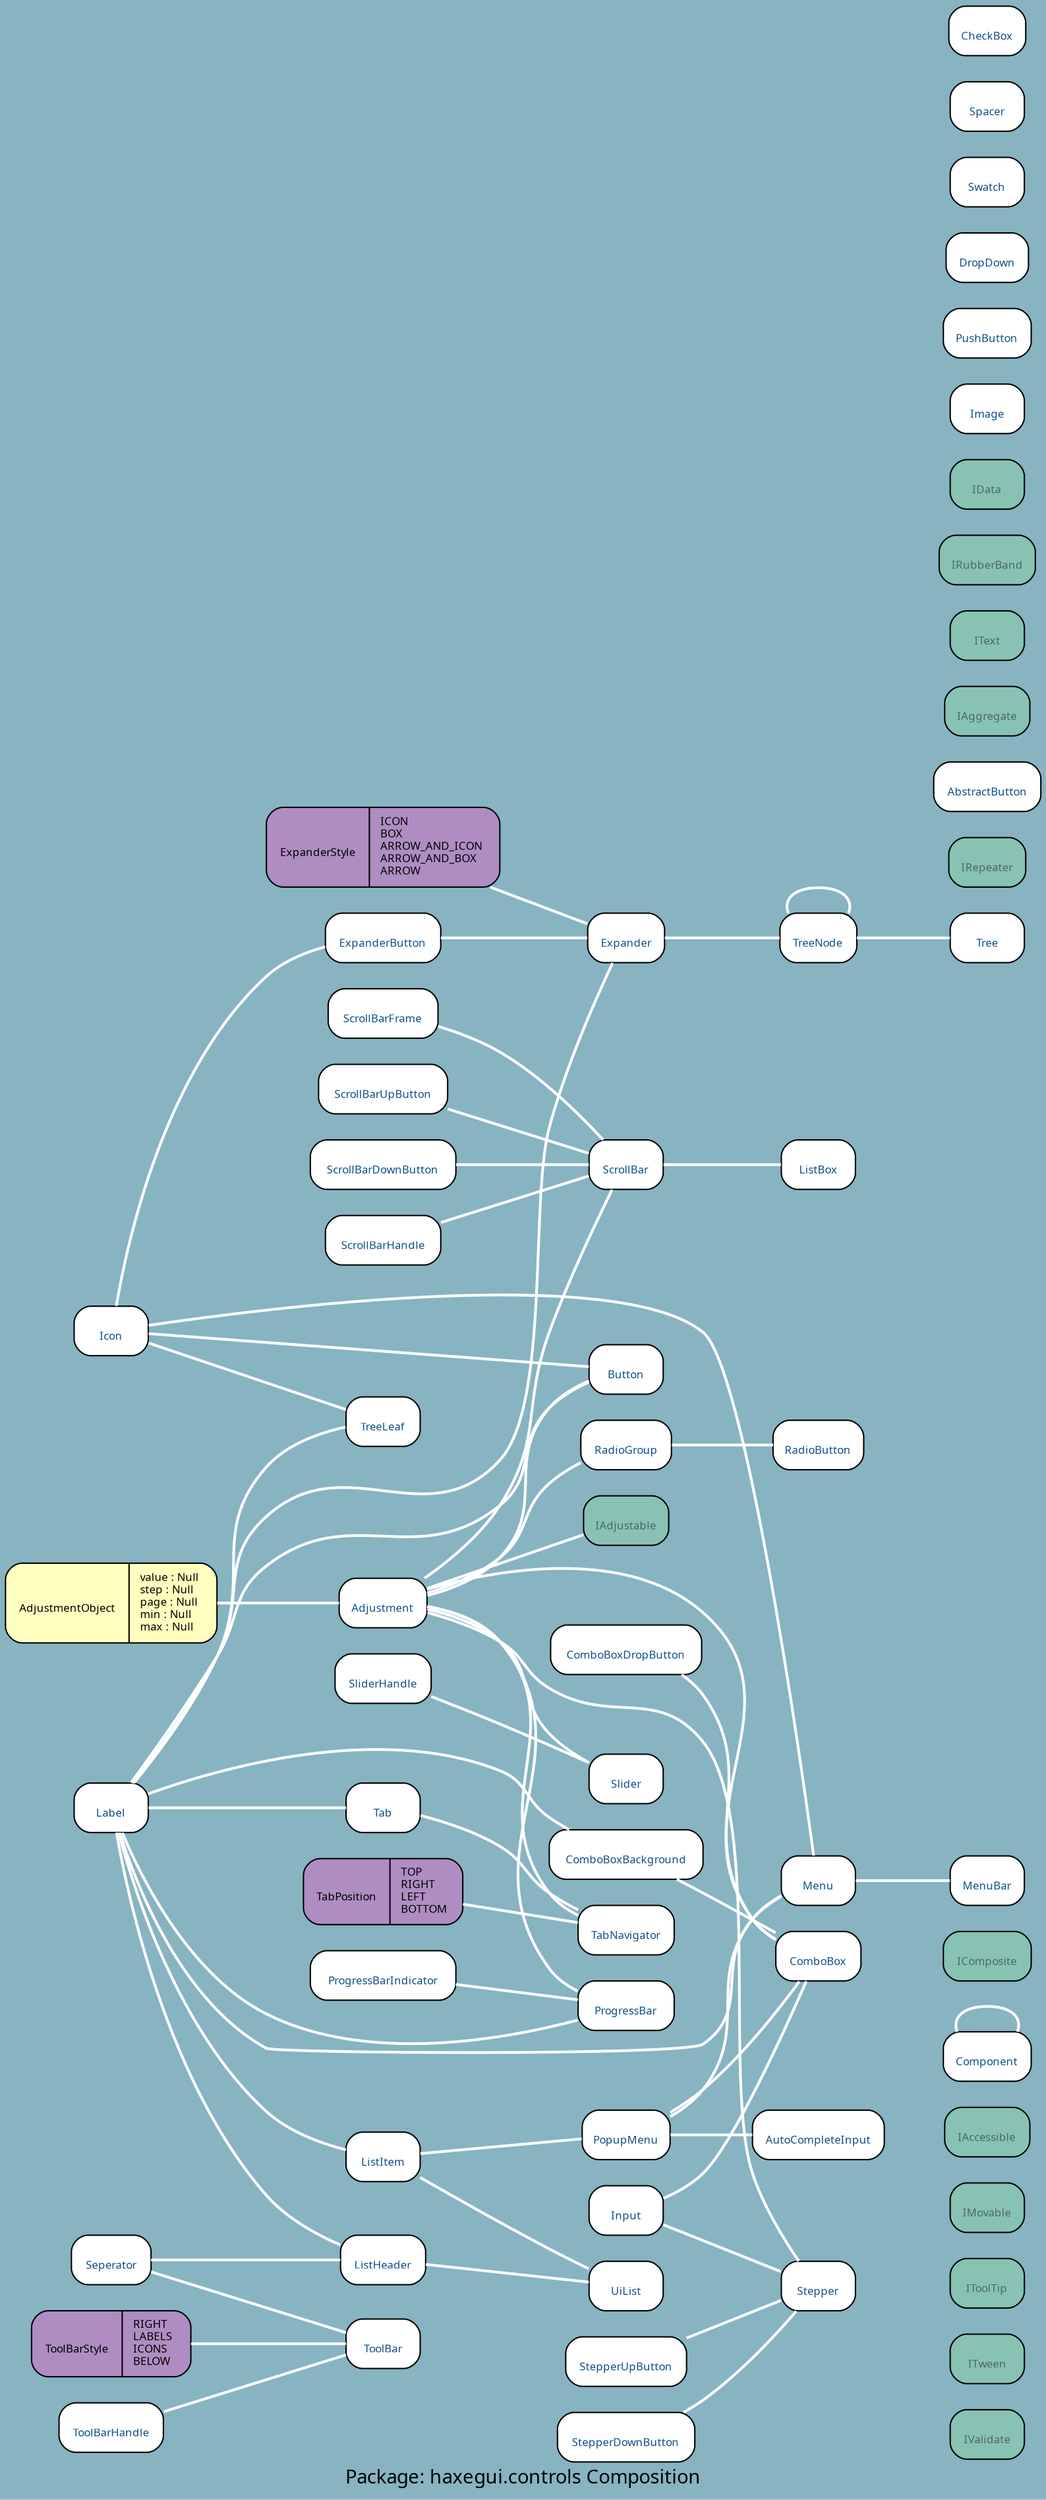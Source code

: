 digraph uml {
	graph [label="Package: haxegui.controls Composition", ratio=compress, rankdir=RL, smoothing=avg_dist, overlap=false, fontname="DejaVu Sans Condenesed", fontsize=14, bgcolor="#88B3C1", fontcolor=black];
	node [label="\N", fontname="DejaVu Sans Condenesed", fontsize=8, shape=record, color=black, fontcolor=black];
	edge [fontname="DejaVu Sans Condenesed", fontsize=8, color=black, fontcolor=black];
	graph [lp="378,12",
		bb="0,0,756,1779"];
	"haxegui.controls.IValidate" [label="{\nIValidate}", fontcolor="#496962", style="rounded,filled", fillcolor="#88c2b3", URL="../types/haxegui/controls/IValidate.html", tooltip="\nIValidate", pos="716,44", rects="689,26,743,62", width="0.75", height="0.50"];
	"haxegui.controls.ITween" [label="{\nITween}", fontcolor="#496962", style="rounded,filled", fillcolor="#88c2b3", URL="../types/haxegui/controls/ITween.html", tooltip="\nITween", pos="716,98", rects="689,80,743,116", width="0.75", height="0.50"];
	"haxegui.controls.IToolTip" [label="{\nIToolTip}", fontcolor="#496962", style="rounded,filled", fillcolor="#88c2b3", URL="../types/haxegui/controls/IToolTip.html", tooltip="\nIToolTip", pos="716,152", rects="689,134,743,170", width="0.75", height="0.50"];
	"haxegui.controls.IMovable" [label="{\nIMovable}", fontcolor="#496962", style="rounded,filled", fillcolor="#88c2b3", URL="../types/haxegui/controls/IMovable.html", tooltip="\nIMovable", pos="716,206", rects="689,188,743,224", width="0.75", height="0.50"];
	"haxegui.controls.IAccessible" [label="{\nIAccessible}", fontcolor="#496962", style="rounded,filled", fillcolor="#88c2b3", URL="../types/haxegui/controls/IAccessible.html", tooltip="\nIAccessible", pos="716,260", rects="685,242,748,278", width="0.86", height="0.50"];
	"haxegui.controls.Component" [label="{\nComponent}", fontcolor="#104E8B", style="rounded,filled", fillcolor=white, URL="../types/haxegui/controls/Component.html", tooltip="\nComponent", pos="716,314", rects="684,296,749,332", width="0.89", height="0.50"];
	"haxegui.controls.IComposite" [label="{\nIComposite}", fontcolor="#496962", style="rounded,filled", fillcolor="#88c2b3", URL="../types/haxegui/controls/IComposite.html", tooltip="\nIComposite", pos="716,386", rects="684,368,748,404", width="0.89", height="0.50"];
	"haxegui.controls.ProgressBarIndicator" [label="{\nProgressBarIndicator}", fontcolor="#104E8B", style="rounded,filled", fillcolor=white, URL="../types/haxegui/controls/ProgressBarIndicator.html", tooltip="\nProgressBarIndicator", pos="275,371", rects="222,353,329,389", width="1.47", height="0.50"];
	"haxegui.controls.IAdjustable" [label="{\nIAdjustable}", fontcolor="#496962", style="rounded,filled", fillcolor="#88c2b3", URL="../types/haxegui/controls/IAdjustable.html", tooltip="\nIAdjustable", pos="452,697", rects="421,679,484,715", width="0.86", height="0.50"];
	"haxegui.controls.Adjustment" [label="{\nAdjustment}", fontcolor="#104E8B", style="rounded,filled", fillcolor=white, URL="../types/haxegui/controls/Adjustment.html", tooltip="\nAdjustment", pos="275,637", rects="243,619,307,655", width="0.89", height="0.50"];
	"haxegui.controls.ProgressBar" [label="{\nProgressBar}", fontcolor="#104E8B", style="rounded,filled", fillcolor=white, URL="../types/haxegui/controls/ProgressBar.html", tooltip="\nProgressBar", pos="452,351", rects="417,333,487,369", width="0.97", height="0.50"];
	"haxegui.controls.Label" [label="{\nLabel}", fontcolor="#104E8B", style="rounded,filled", fillcolor=white, URL="../types/haxegui/controls/Label.html", tooltip="\nLabel", pos="77,491", rects="50,473,104,509", width="0.75", height="0.50"];
	"haxegui.controls.IRepeater" [label="{\nIRepeater}", fontcolor="#496962", style="rounded,filled", fillcolor="#88c2b3", URL="../types/haxegui/controls/IRepeater.html", tooltip="\nIRepeater", pos="716,1167", rects="688,1149,745,1185", width="0.78", height="0.50"];
	"haxegui.controls.AbstractButton" [label="{\nAbstractButton}", fontcolor="#104E8B", style="rounded,filled", fillcolor=white, URL="../types/haxegui/controls/AbstractButton.html", tooltip="\nAbstractButton", pos="716,1221", rects="677,1203,756,1239", width="1.08", height="0.50"];
	"haxegui.controls.IAggregate" [label="{\nIAggregate}", fontcolor="#496962", style="rounded,filled", fillcolor="#88c2b3", URL="../types/haxegui/controls/IAggregate.html", tooltip="\nIAggregate", pos="716,1275", rects="685,1257,747,1293", width="0.86", height="0.50"];
	"haxegui.controls.SliderHandle" [label="{\nSliderHandle}", fontcolor="#104E8B", style="rounded,filled", fillcolor=white, URL="../types/haxegui/controls/SliderHandle.html", tooltip="\nSliderHandle", pos="275,583", rects="240,565,310,601", width="0.97", height="0.50"];
	"haxegui.controls.Slider" [label="{\nSlider}", fontcolor="#104E8B", style="rounded,filled", fillcolor=white, URL="../types/haxegui/controls/Slider.html", tooltip="\nSlider", pos="452,513", rects="425,495,479,531", width="0.75", height="0.50"];
	"haxegui.controls.IText" [label="{\nIText}", fontcolor="#496962", style="rounded,filled", fillcolor="#88c2b3", URL="../types/haxegui/controls/IText.html", tooltip="\nIText", pos="716,1329", rects="689,1311,743,1347", width="0.75", height="0.50"];
	"haxegui.controls.IRubberBand" [label="{\nIRubberBand}", fontcolor="#496962", style="rounded,filled", fillcolor="#88c2b3", URL="../types/haxegui/controls/IRubberBand.html", tooltip="\nIRubberBand", pos="716,1383", rects="681,1365,751,1401", width="0.97", height="0.50"];
	"haxegui.controls.ToolBarStyle" [label="{\nToolBarStyle|RIGHT\lLABELS\lICONS\lBELOW\l}", style="rounded,filled", fillcolor="#af8dc3", pos="77,109", rects="19,85,88,133 88,85,136,133", width="1.61", height="0.67"];
	"haxegui.controls.ToolBarHandle" [label="{\nToolBarHandle}", fontcolor="#104E8B", style="rounded,filled", fillcolor=white, URL="../types/haxegui/controls/ToolBarHandle.html", tooltip="\nToolBarHandle", pos="77,49", rects="39,31,116,67", width="1.06", height="0.50"];
	"haxegui.controls.ToolBar" [label="{\nToolBar}", fontcolor="#104E8B", style="rounded,filled", fillcolor=white, URL="../types/haxegui/controls/ToolBar.html", tooltip="\nToolBar", pos="275,109", rects="248,91,302,127", width="0.75", height="0.50"];
	"haxegui.controls.Seperator" [label="{\nSeperator}", fontcolor="#104E8B", style="rounded,filled", fillcolor=white, URL="../types/haxegui/controls/Seperator.html", tooltip="\nSeperator", pos="77,169", rects="48,151,107,187", width="0.81", height="0.50"];
	"haxegui.controls.Input" [label="{\nInput}", fontcolor="#104E8B", style="rounded,filled", fillcolor=white, URL="../types/haxegui/controls/Input.html", tooltip="\nInput", pos="452,205", rects="425,187,479,223", width="0.75", height="0.50"];
	"haxegui.controls.AutoCompleteInput" [label="{\nAutoCompleteInput}", fontcolor="#104E8B", style="rounded,filled", fillcolor=white, URL="../types/haxegui/controls/AutoCompleteInput.html", tooltip="\nAutoCompleteInput", pos="592,259", rects="544,241,640,277", width="1.33", height="0.50"];
	"haxegui.controls.PopupMenu" [label="{\nPopupMenu}", fontcolor="#104E8B", style="rounded,filled", fillcolor=white, URL="../types/haxegui/controls/PopupMenu.html", tooltip="\nPopupMenu", pos="452,259", rects="420,241,485,277", width="0.89", height="0.50"];
	"haxegui.controls.RadioGroup" [label="{\nRadioGroup}", fontcolor="#104E8B", style="rounded,filled", fillcolor=white, URL="../types/haxegui/controls/RadioGroup.html", tooltip="\nRadioGroup", pos="452,751", rects="419,733,485,769", width="0.92", height="0.50"];
	"haxegui.controls.Button" [label="{\nButton}", fontcolor="#104E8B", style="rounded,filled", fillcolor=white, URL="../types/haxegui/controls/Button.html", tooltip="\nButton", pos="452,805", rects="425,787,479,823", width="0.75", height="0.50"];
	"haxegui.controls.Icon" [label="{\nIcon}", fontcolor="#104E8B", style="rounded,filled", fillcolor=white, URL="../types/haxegui/controls/Icon.html", tooltip="\nIcon", pos="77,832", rects="50,814,104,850", width="0.75", height="0.50"];
	"haxegui.controls.RadioButton" [label="{\nRadioButton}", fontcolor="#104E8B", style="rounded,filled", fillcolor=white, URL="../types/haxegui/controls/RadioButton.html", tooltip="\nRadioButton", pos="592,751", rects="559,733,626,769", width="0.92", height="0.50"];
	"haxegui.controls.AdjustmentObject" [label="{\nAdjustmentObject|value : Null\lstep : Null\lpage : Null\lmin : Null\lmax : Null\l}", style="rounded,filled", fillcolor="#ffffbf", pos="77,637", rects="0,608,91,666 91,608,154,666", width="2.14", height="0.81"];
	"haxegui.controls.ScrollBarUpButton" [label="{\nScrollBarUpButton}", fontcolor="#104E8B", style="rounded,filled", fillcolor=white, URL="../types/haxegui/controls/ScrollBarUpButton.html", tooltip="\nScrollBarUpButton", pos="275,1005", rects="228,987,322,1023", width="1.31", height="0.50"];
	"haxegui.controls.ScrollBarDownButton" [label="{\nScrollBarDownButton}", fontcolor="#104E8B", style="rounded,filled", fillcolor=white, URL="../types/haxegui/controls/ScrollBarDownButton.html", tooltip="\nScrollBarDownButton", pos="275,951", rects="222,933,328,969", width="1.47", height="0.50"];
	"haxegui.controls.ScrollBarHandle" [label="{\nScrollBarHandle}", fontcolor="#104E8B", style="rounded,filled", fillcolor=white, URL="../types/haxegui/controls/ScrollBarHandle.html", tooltip="\nScrollBarHandle", pos="275,897", rects="233,879,317,915", width="1.17", height="0.50"];
	"haxegui.controls.ScrollBarFrame" [label="{\nScrollBarFrame}", fontcolor="#104E8B", style="rounded,filled", fillcolor=white, URL="../types/haxegui/controls/ScrollBarFrame.html", tooltip="\nScrollBarFrame", pos="275,1059", rects="235,1041,316,1077", width="1.11", height="0.50"];
	"haxegui.controls.ScrollBar" [label="{\nScrollBar}", fontcolor="#104E8B", style="rounded,filled", fillcolor=white, URL="../types/haxegui/controls/ScrollBar.html", tooltip="\nScrollBar", pos="452,951", rects="425,933,480,969", width="0.75", height="0.50"];
	"haxegui.controls.Tab" [label="{\nTab}", fontcolor="#104E8B", style="rounded,filled", fillcolor=white, URL="../types/haxegui/controls/Tab.html", tooltip="\nTab", pos="275,491", rects="248,473,302,509", width="0.75", height="0.50"];
	"haxegui.controls.TabPosition" [label="{\nTabPosition|TOP\lRIGHT\lLEFT\lBOTTOM\l}", style="rounded,filled", fillcolor="#af8dc3", pos="275,431", rects="217,407,281,455 281,407,334,455", width="1.61", height="0.67"];
	"haxegui.controls.TabNavigator" [label="{\nTabNavigator}", fontcolor="#104E8B", style="rounded,filled", fillcolor=white, URL="../types/haxegui/controls/TabNavigator.html", tooltip="\nTabNavigator", pos="452,405", rects="417,387,488,423", width="0.97", height="0.50"];
	"haxegui.controls.ExpanderStyle" [label="{\nExpanderStyle|ICON\lBOX\lARROW_AND_ICON\lARROW_AND_BOX\lARROW\l}", style="rounded,filled", fillcolor="#af8dc3", pos="275,1178", rects="190,1149,267,1207 267,1149,360,1207", width="2.36", height="0.81"];
	"haxegui.controls.ExpanderButton" [label="{\nExpanderButton}", fontcolor="#104E8B", style="rounded,filled", fillcolor=white, URL="../types/haxegui/controls/ExpanderButton.html", tooltip="\nExpanderButton", pos="275,1113", rects="233,1095,317,1131", width="1.17", height="0.50"];
	"haxegui.controls.Expander" [label="{\nExpander}", fontcolor="#104E8B", style="rounded,filled", fillcolor=white, URL="../types/haxegui/controls/Expander.html", tooltip="\nExpander", pos="452,1113", rects="424,1095,480,1131", width="0.78", height="0.50"];
	"haxegui.controls.ListHeader" [label="{\nListHeader}", fontcolor="#104E8B", style="rounded,filled", fillcolor=white, URL="../types/haxegui/controls/ListHeader.html", tooltip="\nListHeader", pos="275,169", rects="244,151,306,187", width="0.86", height="0.50"];
	"haxegui.controls.ListItem" [label="{\nListItem}", fontcolor="#104E8B", style="rounded,filled", fillcolor=white, URL="../types/haxegui/controls/ListItem.html", tooltip="\nListItem", pos="275,241", rects="248,223,302,259", width="0.75", height="0.50"];
	"haxegui.controls.IData" [label="{\nIData}", fontcolor="#496962", style="rounded,filled", fillcolor="#88c2b3", URL="../types/haxegui/controls/IData.html", tooltip="\nIData", pos="716,1437", rects="689,1419,743,1455", width="0.75", height="0.50"];
	"haxegui.controls.UiList" [label="{\nUiList}", fontcolor="#104E8B", style="rounded,filled", fillcolor=white, URL="../types/haxegui/controls/UiList.html", tooltip="\nUiList", pos="452,151", rects="425,133,479,169", width="0.75", height="0.50"];
	"haxegui.controls.ListBox" [label="{\nListBox}", fontcolor="#104E8B", style="rounded,filled", fillcolor=white, URL="../types/haxegui/controls/ListBox.html", tooltip="\nListBox", pos="592,951", rects="565,933,619,969", width="0.75", height="0.50"];
	"haxegui.controls.Image" [label="{\nImage}", fontcolor="#104E8B", style="rounded,filled", fillcolor=white, URL="../types/haxegui/controls/Image.html", tooltip="\nImage", pos="716,1491", rects="689,1473,743,1509", width="0.75", height="0.50"];
	"haxegui.controls.PushButton" [label="{\nPushButton}", fontcolor="#104E8B", style="rounded,filled", fillcolor=white, URL="../types/haxegui/controls/PushButton.html", tooltip="\nPushButton", pos="716,1545", rects="684,1527,749,1563", width="0.89", height="0.50"];
	"haxegui.controls.ComboBoxDropButton" [label="{\nComboBoxDropButton}", fontcolor="#104E8B", style="rounded,filled", fillcolor=white, URL="../types/haxegui/controls/ComboBoxDropButton.html", tooltip="\nComboBoxDropButton", pos="452,605", rects="397,587,507,623", width="1.53", height="0.50"];
	"haxegui.controls.ComboBoxBackground" [label="{\nComboBoxBackground}", fontcolor="#104E8B", style="rounded,filled", fillcolor=white, URL="../types/haxegui/controls/ComboBoxBackground.html", tooltip="\nComboBoxBackground", pos="452,459", rects="396,441,508,477", width="1.56", height="0.50"];
	"haxegui.controls.ComboBox" [label="{\nComboBox}", fontcolor="#104E8B", style="rounded,filled", fillcolor=white, URL="../types/haxegui/controls/ComboBox.html", tooltip="\nComboBox", pos="592,386", rects="561,368,623,404", width="0.86", height="0.50"];
	"haxegui.controls.DropDown" [label="{\nDropDown}", fontcolor="#104E8B", style="rounded,filled", fillcolor=white, URL="../types/haxegui/controls/DropDown.html", tooltip="\nDropDown", pos="716,1599", rects="686,1581,746,1617", width="0.83", height="0.50"];
	"haxegui.controls.StepperUpButton" [label="{\nStepperUpButton}", fontcolor="#104E8B", style="rounded,filled", fillcolor=white, URL="../types/haxegui/controls/StepperUpButton.html", tooltip="\nStepperUpButton", pos="452,97", rects="408,79,497,115", width="1.22", height="0.50"];
	"haxegui.controls.StepperDownButton" [label="{\nStepperDownButton}", fontcolor="#104E8B", style="rounded,filled", fillcolor=white, URL="../types/haxegui/controls/StepperDownButton.html", tooltip="\nStepperDownButton", pos="452,43", rects="402,25,503,61", width="1.39", height="0.50"];
	"haxegui.controls.Stepper" [label="{\nStepper}", fontcolor="#104E8B", style="rounded,filled", fillcolor=white, URL="../types/haxegui/controls/Stepper.html", tooltip="\nStepper", pos="592,151", rects="565,133,619,169", width="0.75", height="0.50"];
	"haxegui.controls.Swatch" [label="{\nSwatch}", fontcolor="#104E8B", style="rounded,filled", fillcolor=white, URL="../types/haxegui/controls/Swatch.html", tooltip="\nSwatch", pos="716,1653", rects="689,1635,743,1671", width="0.75", height="0.50"];
	"haxegui.controls.TreeLeaf" [label="{\nTreeLeaf}", fontcolor="#104E8B", style="rounded,filled", fillcolor=white, URL="../types/haxegui/controls/TreeLeaf.html", tooltip="\nTreeLeaf", pos="275,767", rects="248,749,302,785", width="0.75", height="0.50"];
	"haxegui.controls.TreeNode" [label="{\nTreeNode}", fontcolor="#104E8B", style="rounded,filled", fillcolor=white, URL="../types/haxegui/controls/TreeNode.html", tooltip="\nTreeNode", pos="592,1113", rects="564,1095,620,1131", width="0.78", height="0.50"];
	"haxegui.controls.Tree" [label="{\nTree}", fontcolor="#104E8B", style="rounded,filled", fillcolor=white, URL="../types/haxegui/controls/Tree.html", tooltip="\nTree", pos="716,1113", rects="689,1095,743,1131", width="0.75", height="0.50"];
	"haxegui.controls.Spacer" [label="{\nSpacer}", fontcolor="#104E8B", style="rounded,filled", fillcolor=white, URL="../types/haxegui/controls/Spacer.html", tooltip="\nSpacer", pos="716,1707", rects="689,1689,743,1725", width="0.75", height="0.50"];
	"haxegui.controls.Menu" [label="{\nMenu}", fontcolor="#104E8B", style="rounded,filled", fillcolor=white, URL="../types/haxegui/controls/Menu.html", tooltip="\nMenu", pos="592,440", rects="565,422,619,458", width="0.75", height="0.50"];
	"haxegui.controls.MenuBar" [label="{\nMenuBar}", fontcolor="#104E8B", style="rounded,filled", fillcolor=white, URL="../types/haxegui/controls/MenuBar.html", tooltip="\nMenuBar", pos="716,440", rects="689,422,743,458", width="0.75", height="0.50"];
	"haxegui.controls.CheckBox" [label="{\nCheckBox}", fontcolor="#104E8B", style="rounded,filled", fillcolor=white, URL="../types/haxegui/controls/CheckBox.html", tooltip="\nCheckBox", pos="716,1761", rects="688,1743,745,1779", width="0.78", height="0.50"];
	"haxegui.controls.Component" -> "haxegui.controls.Component" [color=white, style=bold, arrowhead=none, arrowtail=diamond, arrowsize=1, pos="s,738,332 736,344 732,348 726,350 716,350 698,350 690,342 694,332"];
	"haxegui.controls.IAdjustable" -> "haxegui.controls.Adjustment" [color=white, style=bold, arrowhead=none, arrowtail=diamond, arrowsize=1, pos="s,421,686 409,682 378,671 335,658 307,648"];
	"haxegui.controls.ProgressBar" -> "haxegui.controls.ProgressBarIndicator" [color=white, style=bold, arrowhead=none, arrowtail=diamond, arrowsize=1, pos="s,417,355 405,356 382,359 354,362 329,365"];
	"haxegui.controls.ProgressBar" -> "haxegui.controls.Label" [color=white, style=bold, arrowhead=none, arrowtail=diamond, arrowsize=1, pos="s,417,340 405,337 350,324 259,311 190,344 135,372 99,440 84,473"];
	"haxegui.controls.ProgressBar" -> "haxegui.controls.Adjustment" [color=white, style=bold, arrowhead=none, arrowtail=diamond, arrowsize=1, pos="s,417,362 406,368 402,371 399,374 396,378 333,462 427,531 360,610 347,625 325,632 307,635"];
	"haxegui.controls.Slider" -> "haxegui.controls.SliderHandle" [color=white, style=bold, arrowhead=none, arrowtail=diamond, arrowsize=1, pos="s,425,525 413,529 397,536 378,544 360,551 344,557 325,564 310,570"];
	"haxegui.controls.Slider" -> "haxegui.controls.Adjustment" [color=white, style=bold, arrowhead=none, arrowtail=diamond, arrowsize=1, pos="s,425,525 414,531 408,535 401,540 396,545 372,568 385,589 360,610 345,622 324,629 307,633"];
	"haxegui.controls.ToolBar" -> "haxegui.controls.ToolBarHandle" [color=white, style=bold, arrowhead=none, arrowtail=diamond, arrowsize=1, pos="s,248,101 236,97 202,86 151,71 116,61"];
	"haxegui.controls.ToolBar" -> "haxegui.controls.Seperator" [color=white, style=bold, arrowhead=none, arrowtail=diamond, arrowsize=1, pos="s,248,117 236,121 198,133 141,149 107,160"];
	"haxegui.controls.ToolBar" -> "haxegui.controls.ToolBarStyle" [color=white, style=bold, arrowhead=none, arrowtail=diamond, arrowsize=1, pos="s,248,109 236,109 208,109 169,109 136,109"];
	"haxegui.controls.AutoCompleteInput" -> "haxegui.controls.PopupMenu" [color=white, style=bold, arrowhead=none, arrowtail=diamond, arrowsize=1, pos="s,544,259 532,259 516,259 499,259 485,259"];
	"haxegui.controls.RadioGroup" -> "haxegui.controls.Adjustment" [color=white, style=bold, arrowhead=none, arrowtail=diamond, arrowsize=1, pos="s,419,739 408,733 404,730 399,727 396,724 374,704 382,687 360,669 345,656 324,649 307,644"];
	"haxegui.controls.Button" -> "haxegui.controls.Label" [color=white, style=bold, arrowhead=none, arrowtail=diamond, arrowsize=1, pos="s,425,796 414,791 407,787 401,783 396,778 370,753 387,729 360,707 299,658 251,711 190,664 163,643 171,626 154,599 133,567 106,53\
0 91,509"];
	"haxegui.controls.Button" -> "haxegui.controls.Icon" [color=white, style=bold, arrowhead=none, arrowtail=diamond, arrowsize=1, pos="s,425,807 413,808 336,813 169,825 104,830"];
	"haxegui.controls.Button" -> "haxegui.controls.Adjustment" [color=white, style=bold, arrowhead=none, arrowtail=diamond, arrowsize=1, pos="s,425,797 414,791 407,787 401,783 396,778 362,739 395,705 360,669 346,654 325,646 307,642"];
	"haxegui.controls.RadioButton" -> "haxegui.controls.RadioGroup" [color=white, style=bold, arrowhead=none, arrowtail=diamond, arrowsize=1, pos="s,559,751 547,751 527,751 503,751 485,751"];
	"haxegui.controls.Adjustment" -> "haxegui.controls.AdjustmentObject" [color=white, style=bold, arrowhead=none, arrowtail=diamond, arrowsize=1, pos="s,243,637 231,637 208,637 180,637 154,637"];
	"haxegui.controls.ScrollBar" -> "haxegui.controls.ScrollBarFrame" [color=white, style=bold, arrowhead=none, arrowtail=diamond, arrowsize=1, pos="s,436,969 427,978 410,995 386,1018 360,1032 346,1039 331,1045 316,1049"];
	"haxegui.controls.ScrollBar" -> "haxegui.controls.ScrollBarHandle" [color=white, style=bold, arrowhead=none, arrowtail=diamond, arrowsize=1, pos="s,425,943 413,939 385,931 346,919 317,910"];
	"haxegui.controls.ScrollBar" -> "haxegui.controls.ScrollBarUpButton" [color=white, style=bold, arrowhead=none, arrowtail=diamond, arrowsize=1, pos="s,425,959 413,962 387,970 351,981 322,990"];
	"haxegui.controls.ScrollBar" -> "haxegui.controls.ScrollBarDownButton" [color=white, style=bold, arrowhead=none, arrowtail=diamond, arrowsize=1, pos="s,425,951 413,951 388,951 355,951 328,951"];
	"haxegui.controls.ScrollBar" -> "haxegui.controls.Adjustment" [color=white, style=bold, arrowhead=none, arrowtail=diamond, arrowsize=1, pos="s,442,933 436,922 424,898 407,863 396,832 375,777 391,755 360,707 346,686 324,668 305,655"];
	"haxegui.controls.Tab" -> "haxegui.controls.Label" [color=white, style=bold, arrowhead=none, arrowtail=diamond, arrowsize=1, pos="s,248,491 236,491 197,491 138,491 104,491"];
	"haxegui.controls.TabNavigator" -> "haxegui.controls.TabPosition" [color=white, style=bold, arrowhead=none, arrowtail=diamond, arrowsize=1, pos="s,417,410 405,412 383,415 358,419 334,422"];
	"haxegui.controls.TabNavigator" -> "haxegui.controls.Tab" [color=white, style=bold, arrowhead=none, arrowtail=diamond, arrowsize=1, pos="s,417,420 406,426 403,428 399,430 396,432 378,444 378,454 360,464 342,474 319,481 302,486"];
	"haxegui.controls.TabNavigator" -> "haxegui.controls.Adjustment" [color=white, style=bold, arrowhead=none, arrowtail=diamond, arrowsize=1, pos="s,417,416 406,422 402,425 399,428 396,432 346,496 413,550 360,610 347,625 325,631 307,634"];
	"haxegui.controls.ExpanderButton" -> "haxegui.controls.Icon" [color=white, style=bold, arrowhead=none, arrowtail=diamond, arrowsize=1, pos="s,233,1107 221,1103 210,1099 199,1093 190,1086 116,1020 88,897 80,850"];
	"haxegui.controls.Expander" -> "haxegui.controls.ExpanderStyle" [color=white, style=bold, arrowhead=none, arrowtail=diamond, arrowsize=1, pos="s,424,1123 413,1127 395,1134 374,1142 354,1149"];
	"haxegui.controls.Expander" -> "haxegui.controls.ExpanderButton" [color=white, style=bold, arrowhead=none, arrowtail=diamond, arrowsize=1, pos="s,424,1113 412,1113 383,1113 346,1113 317,1113"];
	"haxegui.controls.Expander" -> "haxegui.controls.Label" [color=white, style=bold, arrowhead=none, arrowtail=diamond, arrowsize=1, pos="s,443,1095 438,1084 424,1057 406,1015 396,978 367,874 432,818 360,740 307,682 247,750 190,699 154,667 175,640 154,599 136,565 10\
9,530 92,509"];
	"haxegui.controls.ListHeader" -> "haxegui.controls.Label" [color=white, style=bold, arrowhead=none, arrowtail=diamond, arrowsize=1, pos="s,244,180 233,185 217,192 201,201 190,214 117,294 88,425 80,473"];
	"haxegui.controls.ListHeader" -> "haxegui.controls.Seperator" [color=white, style=bold, arrowhead=none, arrowtail=diamond, arrowsize=1, pos="s,244,169 232,169 194,169 140,169 107,169"];
	"haxegui.controls.ListItem" -> "haxegui.controls.Label" [color=white, style=bold, arrowhead=none, arrowtail=diamond, arrowsize=1, pos="s,248,246 236,249 221,254 203,262 190,273 126,330 93,432 82,473"];
	"haxegui.controls.UiList" -> "haxegui.controls.ListHeader" [color=white, style=bold, arrowhead=none, arrowtail=diamond, arrowsize=1, pos="s,425,154 413,155 381,158 336,163 306,166"];
	"haxegui.controls.UiList" -> "haxegui.controls.ListItem" [color=white, style=bold, arrowhead=none, arrowtail=diamond, arrowsize=1, pos="s,425,164 414,169 408,172 401,175 396,178 363,195 326,214 302,227"];
	"haxegui.controls.ListBox" -> "haxegui.controls.ScrollBar" [color=white, style=bold, arrowhead=none, arrowtail=diamond, arrowsize=1, pos="s,565,951 553,951 530,951 501,951 480,951"];
	"haxegui.controls.ComboBoxBackground" -> "haxegui.controls.Label" [color=white, style=bold, arrowhead=none, arrowtail=diamond, arrowsize=1, pos="s,411,477 401,483 399,484 398,485 396,486 378,498 380,511 360,518 271,551 156,519 104,501"];
	"haxegui.controls.ComboBox" -> "haxegui.controls.Adjustment" [color=white, style=bold, arrowhead=none, arrowtail=diamond, arrowsize=1, pos="s,561,398 551,405 548,407 546,410 544,413 487,494 582,567 508,632 452,680 357,662 307,648"];
	"haxegui.controls.ComboBox" -> "haxegui.controls.ComboBoxBackground" [color=white, style=bold, arrowhead=none, arrowtail=diamond, arrowsize=1, pos="s,561,404 550,410 536,417 521,425 508,432 502,435 496,438 490,441"];
	"haxegui.controls.ComboBox" -> "haxegui.controls.ComboBoxDropButton" [color=white, style=bold, arrowhead=none, arrowtail=diamond, arrowsize=1, pos="s,561,399 551,406 548,408 546,410 544,413 500,472 551,515 508,573 504,578 498,583 493,587"];
	"haxegui.controls.ComboBox" -> "haxegui.controls.Input" [color=white, style=bold, arrowhead=none, arrowtail=diamond, arrowsize=1, pos="s,584,368 579,357 560,318 527,251 508,232 500,224 489,218 479,214"];
	"haxegui.controls.ComboBox" -> "haxegui.controls.PopupMenu" [color=white, style=bold, arrowhead=none, arrowtail=diamond, arrowsize=1, pos="s,578,368 571,358 555,338 532,311 508,291 501,285 493,280 485,276"];
	"haxegui.controls.Stepper" -> "haxegui.controls.Adjustment" [color=white, style=bold, arrowhead=none, arrowtail=diamond, arrowsize=1, pos="s,578,169 571,179 561,194 550,213 544,232 521,298 551,487 508,540 474,580 441,552 396,578 377,588 378,599 360,610 343,619 324,62\
6 307,630"];
	"haxegui.controls.Stepper" -> "haxegui.controls.StepperUpButton" [color=white, style=bold, arrowhead=none, arrowtail=diamond, arrowsize=1, pos="s,565,140 554,136 536,129 516,121 497,114"];
	"haxegui.controls.Stepper" -> "haxegui.controls.StepperDownButton" [color=white, style=bold, arrowhead=none, arrowtail=diamond, arrowsize=1, pos="s,576,133 568,124 552,107 530,86 508,70 503,67 498,64 493,61"];
	"haxegui.controls.Stepper" -> "haxegui.controls.Input" [color=white, style=bold, arrowhead=none, arrowtail=diamond, arrowsize=1, pos="s,565,162 554,166 530,175 500,186 479,194"];
	"haxegui.controls.TreeLeaf" -> "haxegui.controls.Icon" [color=white, style=bold, arrowhead=none, arrowtail=diamond, arrowsize=1, pos="s,248,776 237,780 198,793 138,812 104,823"];
	"haxegui.controls.TreeLeaf" -> "haxegui.controls.Label" [color=white, style=bold, arrowhead=none, arrowtail=diamond, arrowsize=1, pos="s,248,763 236,760 220,755 202,748 190,735 148,688 180,655 154,599 137,565 110,530 93,509"];
	"haxegui.controls.TreeNode" -> "haxegui.controls.TreeNode" [color=white, style=bold, arrowhead=none, arrowtail=diamond, arrowsize=1, pos="s,614,1131 612,1143 608,1147 602,1149 592,1149 574,1149 566,1141 570,1131"];
	"haxegui.controls.TreeNode" -> "haxegui.controls.Expander" [color=white, style=bold, arrowhead=none, arrowtail=diamond, arrowsize=1, pos="s,564,1113 552,1113 529,1113 501,1113 480,1113"];
	"haxegui.controls.Tree" -> "haxegui.controls.TreeNode" [color=white, style=bold, arrowhead=none, arrowtail=diamond, arrowsize=1, pos="s,689,1113 677,1113 658,1113 637,1113 620,1113"];
	"haxegui.controls.Menu" -> "haxegui.controls.Label" [color=white, style=bold, arrowhead=none, arrowtail=diamond, arrowsize=1, pos="s,565,429 554,423 551,420 547,417 544,413 515,381 543,349 508,324 494,315 194,318 190,320 128,354 95,436 82,473"];
	"haxegui.controls.Menu" -> "haxegui.controls.Icon" [color=white, style=bold, arrowhead=none, arrowtail=diamond, arrowsize=1, pos="s,589,458 587,470 575,558 536,808 508,832 446,882 189,849 104,836"];
	"haxegui.controls.Menu" -> "haxegui.controls.PopupMenu" [color=white, style=bold, arrowhead=none, arrowtail=diamond, arrowsize=1, pos="s,565,430 555,424 551,421 547,417 544,413 508,369 543,336 508,291 502,284 494,278 485,273"];
	"haxegui.controls.MenuBar" -> "haxegui.controls.Menu" [color=white, style=bold, arrowhead=none, arrowtail=diamond, arrowsize=1, pos="s,689,440 677,440 658,440 636,440 619,440"];
	"haxegui.controls.PopupMenu" -> "haxegui.controls.ListItem" [color=white, style=bold, arrowhead=none, arrowtail=diamond, arrowsize=1, pos="s,420,256 408,255 374,252 330,247 302,244"];
}
